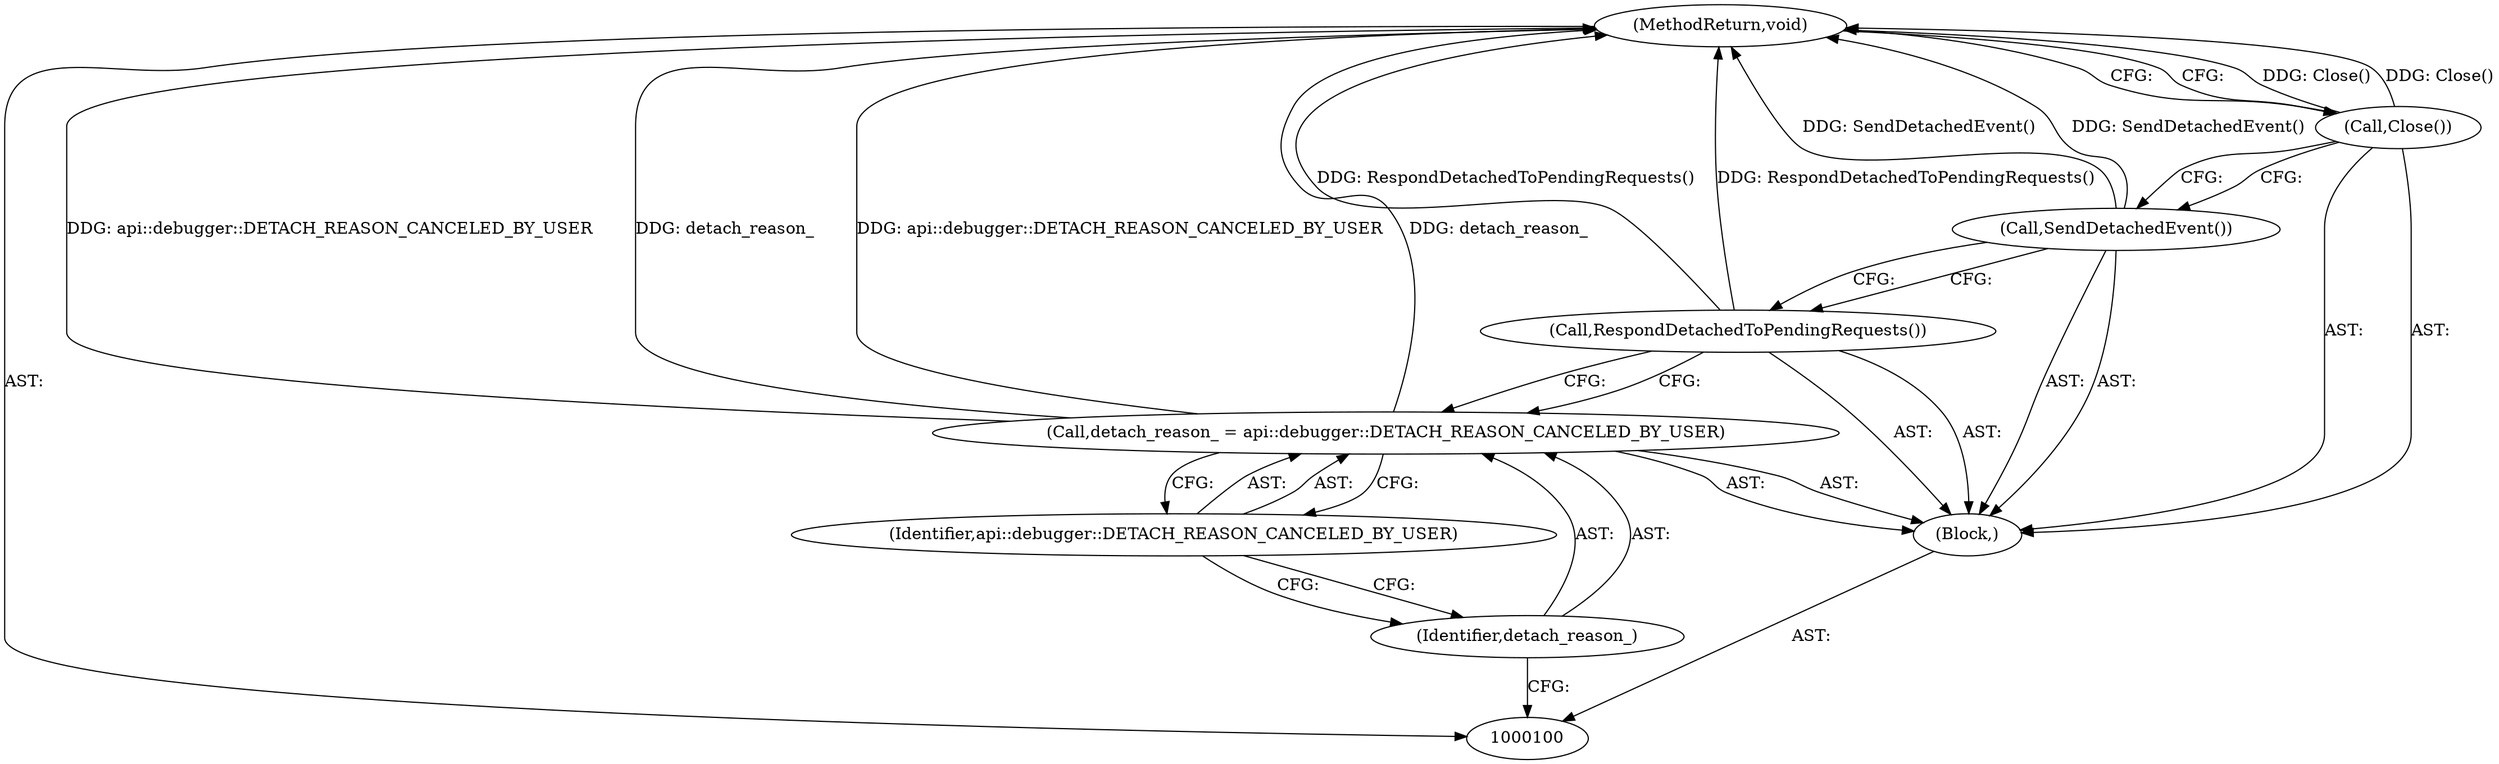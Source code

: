 digraph "0_Chrome_2aec794f26098c7a361c27d7c8f57119631cca8a_1" {
"1000108" [label="(MethodReturn,void)"];
"1000101" [label="(Block,)"];
"1000104" [label="(Identifier,api::debugger::DETACH_REASON_CANCELED_BY_USER)"];
"1000102" [label="(Call,detach_reason_ = api::debugger::DETACH_REASON_CANCELED_BY_USER)"];
"1000103" [label="(Identifier,detach_reason_)"];
"1000105" [label="(Call,RespondDetachedToPendingRequests())"];
"1000106" [label="(Call,SendDetachedEvent())"];
"1000107" [label="(Call,Close())"];
"1000108" -> "1000100"  [label="AST: "];
"1000108" -> "1000107"  [label="CFG: "];
"1000107" -> "1000108"  [label="DDG: Close()"];
"1000102" -> "1000108"  [label="DDG: api::debugger::DETACH_REASON_CANCELED_BY_USER"];
"1000102" -> "1000108"  [label="DDG: detach_reason_"];
"1000105" -> "1000108"  [label="DDG: RespondDetachedToPendingRequests()"];
"1000106" -> "1000108"  [label="DDG: SendDetachedEvent()"];
"1000101" -> "1000100"  [label="AST: "];
"1000102" -> "1000101"  [label="AST: "];
"1000105" -> "1000101"  [label="AST: "];
"1000106" -> "1000101"  [label="AST: "];
"1000107" -> "1000101"  [label="AST: "];
"1000104" -> "1000102"  [label="AST: "];
"1000104" -> "1000103"  [label="CFG: "];
"1000102" -> "1000104"  [label="CFG: "];
"1000102" -> "1000101"  [label="AST: "];
"1000102" -> "1000104"  [label="CFG: "];
"1000103" -> "1000102"  [label="AST: "];
"1000104" -> "1000102"  [label="AST: "];
"1000105" -> "1000102"  [label="CFG: "];
"1000102" -> "1000108"  [label="DDG: api::debugger::DETACH_REASON_CANCELED_BY_USER"];
"1000102" -> "1000108"  [label="DDG: detach_reason_"];
"1000103" -> "1000102"  [label="AST: "];
"1000103" -> "1000100"  [label="CFG: "];
"1000104" -> "1000103"  [label="CFG: "];
"1000105" -> "1000101"  [label="AST: "];
"1000105" -> "1000102"  [label="CFG: "];
"1000106" -> "1000105"  [label="CFG: "];
"1000105" -> "1000108"  [label="DDG: RespondDetachedToPendingRequests()"];
"1000106" -> "1000101"  [label="AST: "];
"1000106" -> "1000105"  [label="CFG: "];
"1000107" -> "1000106"  [label="CFG: "];
"1000106" -> "1000108"  [label="DDG: SendDetachedEvent()"];
"1000107" -> "1000101"  [label="AST: "];
"1000107" -> "1000106"  [label="CFG: "];
"1000108" -> "1000107"  [label="CFG: "];
"1000107" -> "1000108"  [label="DDG: Close()"];
}
